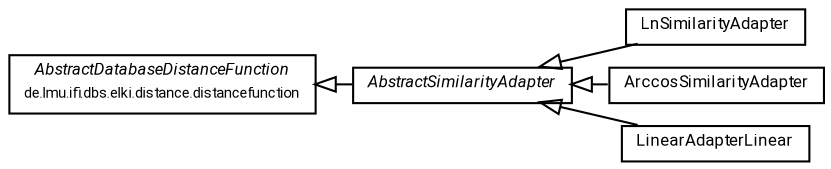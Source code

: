 #!/usr/local/bin/dot
#
# Class diagram 
# Generated by UMLGraph version R5_7_2-60-g0e99a6 (http://www.spinellis.gr/umlgraph/)
#

digraph G {
	graph [fontnames="svg"]
	edge [fontname="Roboto",fontsize=7,labelfontname="Roboto",labelfontsize=7,color="black"];
	node [fontname="Roboto",fontcolor="black",fontsize=8,shape=plaintext,margin=0,width=0,height=0];
	nodesep=0.15;
	ranksep=0.25;
	rankdir=LR;
	// de.lmu.ifi.dbs.elki.distance.distancefunction.AbstractDatabaseDistanceFunction<O>
	c571229 [label=<<table title="de.lmu.ifi.dbs.elki.distance.distancefunction.AbstractDatabaseDistanceFunction" border="0" cellborder="1" cellspacing="0" cellpadding="2" href="../AbstractDatabaseDistanceFunction.html" target="_parent">
		<tr><td><table border="0" cellspacing="0" cellpadding="1">
		<tr><td align="center" balign="center"> <font face="Roboto"><i>AbstractDatabaseDistanceFunction</i></font> </td></tr>
		<tr><td align="center" balign="center"> <font face="Roboto" point-size="7.0">de.lmu.ifi.dbs.elki.distance.distancefunction</font> </td></tr>
		</table></td></tr>
		</table>>, URL="../AbstractDatabaseDistanceFunction.html"];
	// de.lmu.ifi.dbs.elki.distance.distancefunction.adapter.AbstractSimilarityAdapter<O>
	c571234 [label=<<table title="de.lmu.ifi.dbs.elki.distance.distancefunction.adapter.AbstractSimilarityAdapter" border="0" cellborder="1" cellspacing="0" cellpadding="2" href="AbstractSimilarityAdapter.html" target="_parent">
		<tr><td><table border="0" cellspacing="0" cellpadding="1">
		<tr><td align="center" balign="center"> <font face="Roboto"><i>AbstractSimilarityAdapter</i></font> </td></tr>
		</table></td></tr>
		</table>>, URL="AbstractSimilarityAdapter.html"];
	// de.lmu.ifi.dbs.elki.distance.distancefunction.adapter.LnSimilarityAdapter<O>
	c571237 [label=<<table title="de.lmu.ifi.dbs.elki.distance.distancefunction.adapter.LnSimilarityAdapter" border="0" cellborder="1" cellspacing="0" cellpadding="2" href="LnSimilarityAdapter.html" target="_parent">
		<tr><td><table border="0" cellspacing="0" cellpadding="1">
		<tr><td align="center" balign="center"> <font face="Roboto">LnSimilarityAdapter</font> </td></tr>
		</table></td></tr>
		</table>>, URL="LnSimilarityAdapter.html"];
	// de.lmu.ifi.dbs.elki.distance.distancefunction.adapter.ArccosSimilarityAdapter<O>
	c571240 [label=<<table title="de.lmu.ifi.dbs.elki.distance.distancefunction.adapter.ArccosSimilarityAdapter" border="0" cellborder="1" cellspacing="0" cellpadding="2" href="ArccosSimilarityAdapter.html" target="_parent">
		<tr><td><table border="0" cellspacing="0" cellpadding="1">
		<tr><td align="center" balign="center"> <font face="Roboto">ArccosSimilarityAdapter</font> </td></tr>
		</table></td></tr>
		</table>>, URL="ArccosSimilarityAdapter.html"];
	// de.lmu.ifi.dbs.elki.distance.distancefunction.adapter.LinearAdapterLinear<O>
	c571243 [label=<<table title="de.lmu.ifi.dbs.elki.distance.distancefunction.adapter.LinearAdapterLinear" border="0" cellborder="1" cellspacing="0" cellpadding="2" href="LinearAdapterLinear.html" target="_parent">
		<tr><td><table border="0" cellspacing="0" cellpadding="1">
		<tr><td align="center" balign="center"> <font face="Roboto">LinearAdapterLinear</font> </td></tr>
		</table></td></tr>
		</table>>, URL="LinearAdapterLinear.html"];
	// de.lmu.ifi.dbs.elki.distance.distancefunction.adapter.AbstractSimilarityAdapter<O> extends de.lmu.ifi.dbs.elki.distance.distancefunction.AbstractDatabaseDistanceFunction<O>
	c571229 -> c571234 [arrowtail=empty,dir=back,weight=10];
	// de.lmu.ifi.dbs.elki.distance.distancefunction.adapter.LnSimilarityAdapter<O> extends de.lmu.ifi.dbs.elki.distance.distancefunction.adapter.AbstractSimilarityAdapter<O>
	c571234 -> c571237 [arrowtail=empty,dir=back,weight=10];
	// de.lmu.ifi.dbs.elki.distance.distancefunction.adapter.ArccosSimilarityAdapter<O> extends de.lmu.ifi.dbs.elki.distance.distancefunction.adapter.AbstractSimilarityAdapter<O>
	c571234 -> c571240 [arrowtail=empty,dir=back,weight=10];
	// de.lmu.ifi.dbs.elki.distance.distancefunction.adapter.LinearAdapterLinear<O> extends de.lmu.ifi.dbs.elki.distance.distancefunction.adapter.AbstractSimilarityAdapter<O>
	c571234 -> c571243 [arrowtail=empty,dir=back,weight=10];
}

